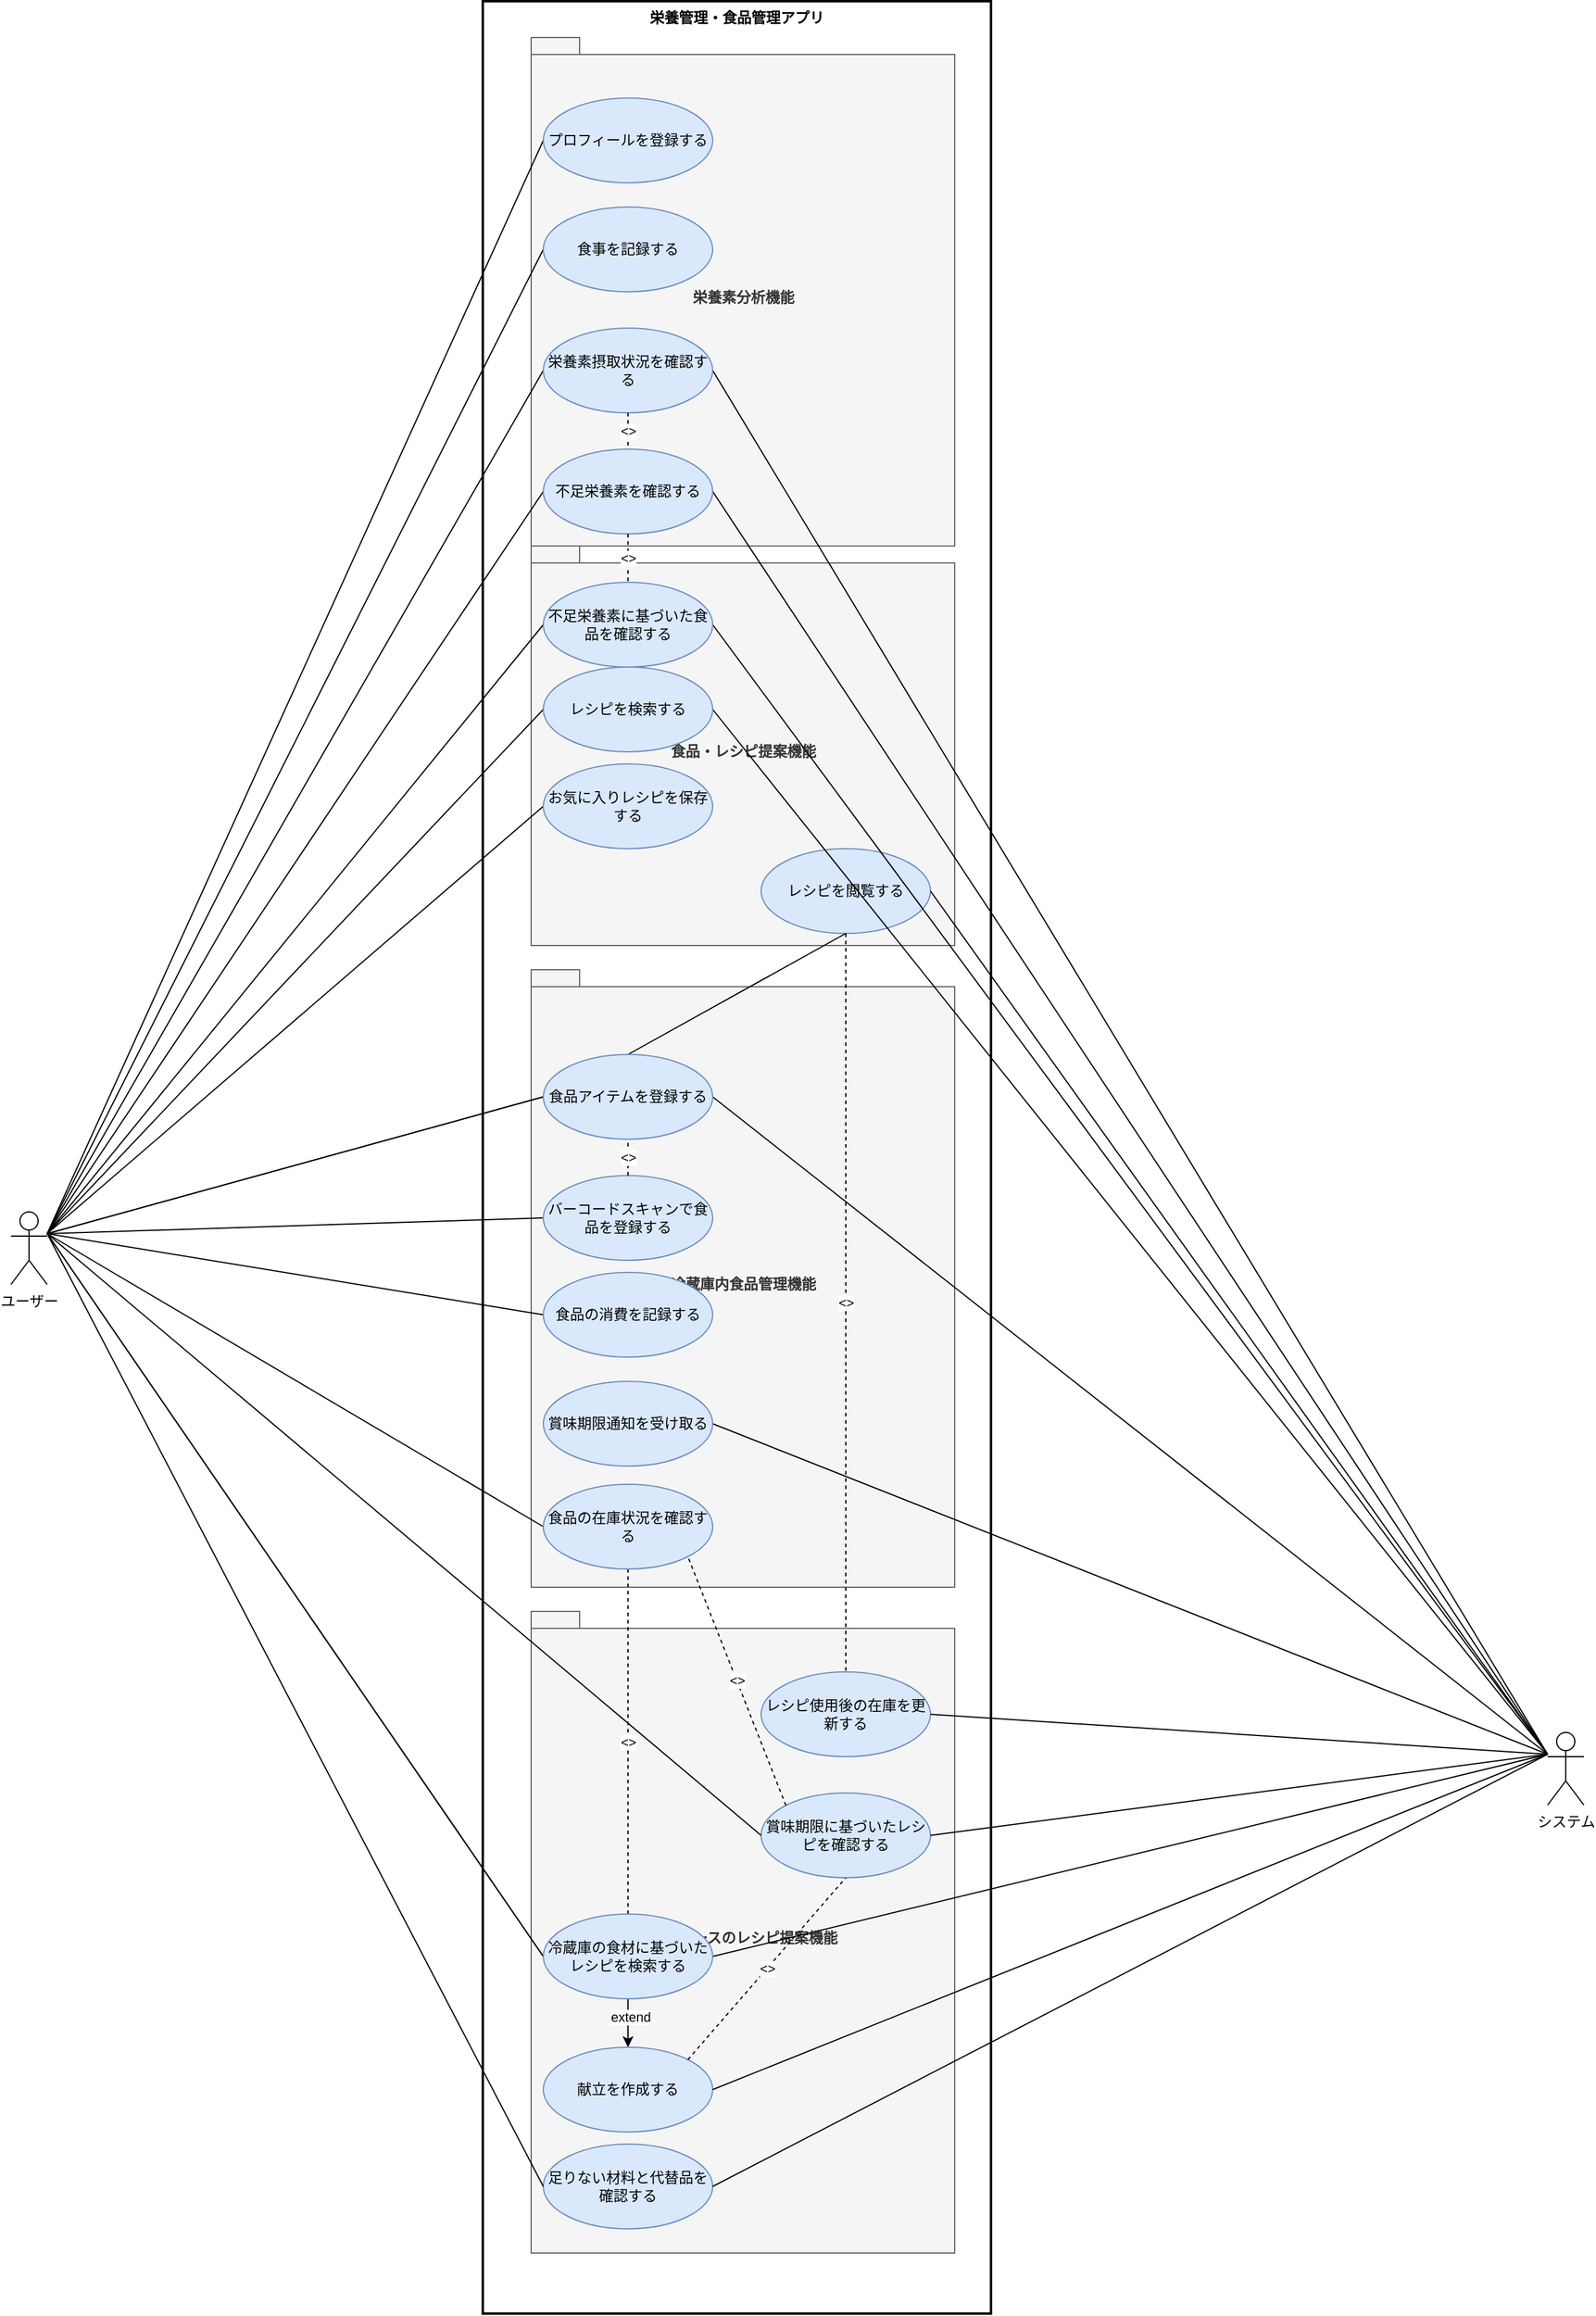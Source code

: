 <mxfile>
    <diagram name="栄養管理・食品管理アプリのユースケース図" id="Fxdqs1xX0shsYIPpy-zJ">
        <mxGraphModel dx="2143" dy="2160" grid="1" gridSize="10" guides="1" tooltips="1" connect="1" arrows="1" fold="1" page="1" pageScale="1" pageWidth="650" pageHeight="300" math="0" shadow="0">
            <root>
                <mxCell id="0"/>
                <mxCell id="1" parent="0"/>
                <mxCell id="dnBTn9AmH_-9HnNdprrx-1" value="栄養管理・食品管理アプリ" style="shape=rectangle;html=1;verticalAlign=top;fontStyle=1;whiteSpace=wrap;align=center;fillColor=none;strokeWidth=2;" parent="1" vertex="1">
                    <mxGeometry x="640" y="-220" width="420" height="1910" as="geometry"/>
                </mxCell>
                <mxCell id="dnBTn9AmH_-9HnNdprrx-2" value="ユーザー" style="shape=umlActor;html=1;verticalLabelPosition=bottom;verticalAlign=top;align=center;" parent="1" vertex="1">
                    <mxGeometry x="250" y="780" width="30" height="60" as="geometry"/>
                </mxCell>
                <mxCell id="dnBTn9AmH_-9HnNdprrx-3" value="システム" style="shape=umlActor;html=1;verticalLabelPosition=bottom;verticalAlign=top;align=center;" parent="1" vertex="1">
                    <mxGeometry x="1520" y="1210" width="30" height="60" as="geometry"/>
                </mxCell>
                <mxCell id="dnBTn9AmH_-9HnNdprrx-4" value="栄養素分析機能" style="shape=folder;fontStyle=1;spacingTop=10;tabWidth=40;tabHeight=14;tabPosition=left;html=1;fillColor=#f5f5f5;strokeColor=#666666;fontColor=#333333;" parent="1" vertex="1">
                    <mxGeometry x="680" y="-190" width="350" height="420" as="geometry"/>
                </mxCell>
                <mxCell id="dnBTn9AmH_-9HnNdprrx-9" value="食品・レシピ提案機能" style="shape=folder;fontStyle=1;spacingTop=10;tabWidth=40;tabHeight=14;tabPosition=left;html=1;fillColor=#f5f5f5;strokeColor=#666666;fontColor=#333333;" parent="1" vertex="1">
                    <mxGeometry x="680" y="230" width="350" height="330" as="geometry"/>
                </mxCell>
                <mxCell id="dnBTn9AmH_-9HnNdprrx-12" value="レシピを閲覧する" style="ellipse;whiteSpace=wrap;html=1;fillColor=#dae8fc;strokeColor=#6c8ebf;" parent="1" vertex="1">
                    <mxGeometry x="870" y="480" width="140" height="70" as="geometry"/>
                </mxCell>
                <mxCell id="dnBTn9AmH_-9HnNdprrx-14" value="冷蔵庫内食品管理機能" style="shape=folder;fontStyle=1;spacingTop=10;tabWidth=40;tabHeight=14;tabPosition=left;html=1;fillColor=#f5f5f5;strokeColor=#666666;fontColor=#333333;" parent="1" vertex="1">
                    <mxGeometry x="680" y="580" width="350" height="510" as="geometry"/>
                </mxCell>
                <mxCell id="dnBTn9AmH_-9HnNdprrx-20" value="在庫ベースのレシピ提案機能" style="shape=folder;fontStyle=1;spacingTop=10;tabWidth=40;tabHeight=14;tabPosition=left;html=1;fillColor=#f5f5f5;strokeColor=#666666;fontColor=#333333;" parent="1" vertex="1">
                    <mxGeometry x="680" y="1110" width="350" height="530" as="geometry"/>
                </mxCell>
                <mxCell id="dnBTn9AmH_-9HnNdprrx-22" value="足りない材料と代替品を確認する" style="ellipse;whiteSpace=wrap;html=1;fillColor=#dae8fc;strokeColor=#6c8ebf;" parent="1" vertex="1">
                    <mxGeometry x="690" y="1550" width="140" height="70" as="geometry"/>
                </mxCell>
                <mxCell id="dnBTn9AmH_-9HnNdprrx-23" value="賞味期限に基づいたレシピを確認する" style="ellipse;whiteSpace=wrap;html=1;fillColor=#dae8fc;strokeColor=#6c8ebf;" parent="1" vertex="1">
                    <mxGeometry x="870" y="1260" width="140" height="70" as="geometry"/>
                </mxCell>
                <mxCell id="dnBTn9AmH_-9HnNdprrx-24" value="献立を作成する" style="ellipse;whiteSpace=wrap;html=1;fillColor=#dae8fc;strokeColor=#6c8ebf;" parent="1" vertex="1">
                    <mxGeometry x="690" y="1470" width="140" height="70" as="geometry"/>
                </mxCell>
                <mxCell id="dnBTn9AmH_-9HnNdprrx-25" value="レシピ使用後の在庫を更新する" style="ellipse;whiteSpace=wrap;html=1;fillColor=#dae8fc;strokeColor=#6c8ebf;" parent="1" vertex="1">
                    <mxGeometry x="870" y="1160" width="140" height="70" as="geometry"/>
                </mxCell>
                <mxCell id="dnBTn9AmH_-9HnNdprrx-26" value="" style="endArrow=none;html=1;rounded=0;exitX=1;exitY=0.3;exitDx=0;exitDy=0;exitPerimeter=0;entryX=0;entryY=0.5;entryDx=0;entryDy=0;endFill=0;" parent="1" source="dnBTn9AmH_-9HnNdprrx-2" target="dnBTn9AmH_-9HnNdprrx-5" edge="1">
                    <mxGeometry width="50" height="50" relative="1" as="geometry">
                        <mxPoint x="420" y="180" as="sourcePoint"/>
                        <mxPoint x="470" y="130" as="targetPoint"/>
                    </mxGeometry>
                </mxCell>
                <mxCell id="dnBTn9AmH_-9HnNdprrx-27" value="" style="endArrow=none;html=1;rounded=0;exitX=1;exitY=0.3;exitDx=0;exitDy=0;exitPerimeter=0;entryX=0;entryY=0.5;entryDx=0;entryDy=0;endFill=0;" parent="1" source="dnBTn9AmH_-9HnNdprrx-2" target="dnBTn9AmH_-9HnNdprrx-6" edge="1">
                    <mxGeometry width="50" height="50" relative="1" as="geometry">
                        <mxPoint x="420" y="180" as="sourcePoint"/>
                        <mxPoint x="470" y="130" as="targetPoint"/>
                    </mxGeometry>
                </mxCell>
                <mxCell id="dnBTn9AmH_-9HnNdprrx-28" value="" style="endArrow=none;html=1;rounded=0;exitX=1;exitY=0.3;exitDx=0;exitDy=0;exitPerimeter=0;entryX=0;entryY=0.5;entryDx=0;entryDy=0;endFill=0;" parent="1" source="dnBTn9AmH_-9HnNdprrx-2" target="dnBTn9AmH_-9HnNdprrx-7" edge="1">
                    <mxGeometry width="50" height="50" relative="1" as="geometry">
                        <mxPoint x="420" y="180" as="sourcePoint"/>
                        <mxPoint x="470" y="130" as="targetPoint"/>
                    </mxGeometry>
                </mxCell>
                <mxCell id="dnBTn9AmH_-9HnNdprrx-29" value="" style="endArrow=none;html=1;rounded=0;exitX=1;exitY=0.3;exitDx=0;exitDy=0;exitPerimeter=0;entryX=0;entryY=0.5;entryDx=0;entryDy=0;endFill=0;" parent="1" source="dnBTn9AmH_-9HnNdprrx-2" target="dnBTn9AmH_-9HnNdprrx-8" edge="1">
                    <mxGeometry width="50" height="50" relative="1" as="geometry">
                        <mxPoint x="420" y="180" as="sourcePoint"/>
                        <mxPoint x="470" y="130" as="targetPoint"/>
                    </mxGeometry>
                </mxCell>
                <mxCell id="dnBTn9AmH_-9HnNdprrx-30" value="" style="endArrow=none;html=1;rounded=0;exitX=1;exitY=0.3;exitDx=0;exitDy=0;exitPerimeter=0;entryX=0;entryY=0.5;entryDx=0;entryDy=0;endFill=0;" parent="1" source="dnBTn9AmH_-9HnNdprrx-2" target="dnBTn9AmH_-9HnNdprrx-10" edge="1">
                    <mxGeometry width="50" height="50" relative="1" as="geometry">
                        <mxPoint x="420" y="180" as="sourcePoint"/>
                        <mxPoint x="470" y="130" as="targetPoint"/>
                    </mxGeometry>
                </mxCell>
                <mxCell id="dnBTn9AmH_-9HnNdprrx-31" value="" style="endArrow=none;html=1;rounded=0;exitX=1;exitY=0.3;exitDx=0;exitDy=0;exitPerimeter=0;entryX=0;entryY=0.5;entryDx=0;entryDy=0;endFill=0;" parent="1" source="dnBTn9AmH_-9HnNdprrx-2" target="dnBTn9AmH_-9HnNdprrx-11" edge="1">
                    <mxGeometry width="50" height="50" relative="1" as="geometry">
                        <mxPoint x="420" y="180" as="sourcePoint"/>
                        <mxPoint x="470" y="130" as="targetPoint"/>
                    </mxGeometry>
                </mxCell>
                <mxCell id="dnBTn9AmH_-9HnNdprrx-32" value="" style="endArrow=none;html=1;rounded=0;exitX=0.5;exitY=0;exitDx=0;exitDy=0;entryX=0.5;entryY=1;entryDx=0;entryDy=0;endFill=0;" parent="1" source="dnBTn9AmH_-9HnNdprrx-15" target="dnBTn9AmH_-9HnNdprrx-12" edge="1">
                    <mxGeometry width="50" height="50" relative="1" as="geometry">
                        <mxPoint x="420" y="180" as="sourcePoint"/>
                        <mxPoint x="470" y="130" as="targetPoint"/>
                    </mxGeometry>
                </mxCell>
                <mxCell id="dnBTn9AmH_-9HnNdprrx-33" value="" style="endArrow=none;html=1;rounded=0;exitX=1;exitY=0.3;exitDx=0;exitDy=0;exitPerimeter=0;entryX=0;entryY=0.5;entryDx=0;entryDy=0;endFill=0;" parent="1" source="dnBTn9AmH_-9HnNdprrx-2" target="dnBTn9AmH_-9HnNdprrx-13" edge="1">
                    <mxGeometry width="50" height="50" relative="1" as="geometry">
                        <mxPoint x="420" y="180" as="sourcePoint"/>
                        <mxPoint x="470" y="130" as="targetPoint"/>
                    </mxGeometry>
                </mxCell>
                <mxCell id="dnBTn9AmH_-9HnNdprrx-34" value="" style="endArrow=none;html=1;rounded=0;exitX=1;exitY=0.3;exitDx=0;exitDy=0;exitPerimeter=0;entryX=0;entryY=0.5;entryDx=0;entryDy=0;endFill=0;" parent="1" source="dnBTn9AmH_-9HnNdprrx-2" target="dnBTn9AmH_-9HnNdprrx-15" edge="1">
                    <mxGeometry width="50" height="50" relative="1" as="geometry">
                        <mxPoint x="420" y="180" as="sourcePoint"/>
                        <mxPoint x="470" y="130" as="targetPoint"/>
                    </mxGeometry>
                </mxCell>
                <mxCell id="dnBTn9AmH_-9HnNdprrx-35" value="" style="endArrow=none;html=1;rounded=0;exitX=1;exitY=0.3;exitDx=0;exitDy=0;exitPerimeter=0;entryX=0;entryY=0.5;entryDx=0;entryDy=0;endFill=0;" parent="1" source="dnBTn9AmH_-9HnNdprrx-2" target="dnBTn9AmH_-9HnNdprrx-16" edge="1">
                    <mxGeometry width="50" height="50" relative="1" as="geometry">
                        <mxPoint x="420" y="180" as="sourcePoint"/>
                        <mxPoint x="470" y="130" as="targetPoint"/>
                    </mxGeometry>
                </mxCell>
                <mxCell id="dnBTn9AmH_-9HnNdprrx-36" value="" style="endArrow=none;html=1;rounded=0;exitX=1;exitY=0.3;exitDx=0;exitDy=0;exitPerimeter=0;entryX=0;entryY=0.5;entryDx=0;entryDy=0;endFill=0;" parent="1" source="dnBTn9AmH_-9HnNdprrx-2" target="dnBTn9AmH_-9HnNdprrx-17" edge="1">
                    <mxGeometry width="50" height="50" relative="1" as="geometry">
                        <mxPoint x="420" y="180" as="sourcePoint"/>
                        <mxPoint x="470" y="130" as="targetPoint"/>
                    </mxGeometry>
                </mxCell>
                <mxCell id="dnBTn9AmH_-9HnNdprrx-37" value="" style="endArrow=none;html=1;rounded=0;exitX=1;exitY=0.3;exitDx=0;exitDy=0;exitPerimeter=0;entryX=0;entryY=0.5;entryDx=0;entryDy=0;endFill=0;" parent="1" source="dnBTn9AmH_-9HnNdprrx-2" target="dnBTn9AmH_-9HnNdprrx-19" edge="1">
                    <mxGeometry width="50" height="50" relative="1" as="geometry">
                        <mxPoint x="420" y="180" as="sourcePoint"/>
                        <mxPoint x="470" y="130" as="targetPoint"/>
                    </mxGeometry>
                </mxCell>
                <mxCell id="dnBTn9AmH_-9HnNdprrx-38" value="" style="endArrow=none;html=1;rounded=0;exitX=1;exitY=0.3;exitDx=0;exitDy=0;exitPerimeter=0;entryX=0;entryY=0.5;entryDx=0;entryDy=0;endFill=0;" parent="1" source="dnBTn9AmH_-9HnNdprrx-2" target="dnBTn9AmH_-9HnNdprrx-21" edge="1">
                    <mxGeometry width="50" height="50" relative="1" as="geometry">
                        <mxPoint x="420" y="180" as="sourcePoint"/>
                        <mxPoint x="470" y="130" as="targetPoint"/>
                    </mxGeometry>
                </mxCell>
                <mxCell id="dnBTn9AmH_-9HnNdprrx-39" value="" style="endArrow=none;html=1;rounded=0;exitX=1;exitY=0.3;exitDx=0;exitDy=0;exitPerimeter=0;entryX=0;entryY=0.5;entryDx=0;entryDy=0;endFill=0;" parent="1" source="dnBTn9AmH_-9HnNdprrx-2" target="dnBTn9AmH_-9HnNdprrx-22" edge="1">
                    <mxGeometry width="50" height="50" relative="1" as="geometry">
                        <mxPoint x="420" y="180" as="sourcePoint"/>
                        <mxPoint x="470" y="130" as="targetPoint"/>
                    </mxGeometry>
                </mxCell>
                <mxCell id="dnBTn9AmH_-9HnNdprrx-40" value="" style="endArrow=none;html=1;rounded=0;exitX=1;exitY=0.3;exitDx=0;exitDy=0;exitPerimeter=0;entryX=0;entryY=0.5;entryDx=0;entryDy=0;endFill=0;" parent="1" source="dnBTn9AmH_-9HnNdprrx-2" target="dnBTn9AmH_-9HnNdprrx-23" edge="1">
                    <mxGeometry width="50" height="50" relative="1" as="geometry">
                        <mxPoint x="420" y="180" as="sourcePoint"/>
                        <mxPoint x="470" y="130" as="targetPoint"/>
                    </mxGeometry>
                </mxCell>
                <mxCell id="dnBTn9AmH_-9HnNdprrx-41" value="" style="endArrow=classic;html=1;rounded=0;exitX=0.5;exitY=1;exitDx=0;exitDy=0;entryX=0.5;entryY=0;entryDx=0;entryDy=0;endFill=1;startArrow=none;startFill=0;" parent="1" source="dnBTn9AmH_-9HnNdprrx-21" target="dnBTn9AmH_-9HnNdprrx-24" edge="1">
                    <mxGeometry width="50" height="50" relative="1" as="geometry">
                        <mxPoint x="420" y="180" as="sourcePoint"/>
                        <mxPoint x="470" y="130" as="targetPoint"/>
                    </mxGeometry>
                </mxCell>
                <mxCell id="4" value="extend" style="edgeLabel;html=1;align=center;verticalAlign=middle;resizable=0;points=[];" parent="dnBTn9AmH_-9HnNdprrx-41" vertex="1" connectable="0">
                    <mxGeometry x="-0.284" y="2" relative="1" as="geometry">
                        <mxPoint as="offset"/>
                    </mxGeometry>
                </mxCell>
                <mxCell id="dnBTn9AmH_-9HnNdprrx-42" value="" style="endArrow=none;html=1;rounded=0;exitX=0;exitY=0.3;exitDx=0;exitDy=0;exitPerimeter=0;entryX=1;entryY=0.5;entryDx=0;entryDy=0;endFill=0;" parent="1" source="dnBTn9AmH_-9HnNdprrx-3" target="dnBTn9AmH_-9HnNdprrx-7" edge="1">
                    <mxGeometry width="50" height="50" relative="1" as="geometry">
                        <mxPoint x="820" y="600" as="sourcePoint"/>
                        <mxPoint x="870" y="550" as="targetPoint"/>
                    </mxGeometry>
                </mxCell>
                <mxCell id="dnBTn9AmH_-9HnNdprrx-43" value="" style="endArrow=none;html=1;rounded=0;exitX=0;exitY=0.3;exitDx=0;exitDy=0;exitPerimeter=0;entryX=1;entryY=0.5;entryDx=0;entryDy=0;endFill=0;" parent="1" source="dnBTn9AmH_-9HnNdprrx-3" target="dnBTn9AmH_-9HnNdprrx-8" edge="1">
                    <mxGeometry width="50" height="50" relative="1" as="geometry">
                        <mxPoint x="820" y="600" as="sourcePoint"/>
                        <mxPoint x="870" y="550" as="targetPoint"/>
                    </mxGeometry>
                </mxCell>
                <mxCell id="dnBTn9AmH_-9HnNdprrx-44" value="" style="endArrow=none;html=1;rounded=0;exitX=0;exitY=0.3;exitDx=0;exitDy=0;exitPerimeter=0;entryX=1;entryY=0.5;entryDx=0;entryDy=0;endFill=0;" parent="1" source="dnBTn9AmH_-9HnNdprrx-3" target="dnBTn9AmH_-9HnNdprrx-10" edge="1">
                    <mxGeometry width="50" height="50" relative="1" as="geometry">
                        <mxPoint x="820" y="600" as="sourcePoint"/>
                        <mxPoint x="870" y="550" as="targetPoint"/>
                    </mxGeometry>
                </mxCell>
                <mxCell id="dnBTn9AmH_-9HnNdprrx-45" value="" style="endArrow=none;html=1;rounded=0;exitX=0;exitY=0.3;exitDx=0;exitDy=0;exitPerimeter=0;entryX=1;entryY=0.5;entryDx=0;entryDy=0;endFill=0;" parent="1" source="dnBTn9AmH_-9HnNdprrx-3" target="dnBTn9AmH_-9HnNdprrx-11" edge="1">
                    <mxGeometry width="50" height="50" relative="1" as="geometry">
                        <mxPoint x="820" y="600" as="sourcePoint"/>
                        <mxPoint x="870" y="550" as="targetPoint"/>
                    </mxGeometry>
                </mxCell>
                <mxCell id="dnBTn9AmH_-9HnNdprrx-46" value="" style="endArrow=none;html=1;rounded=0;exitX=0;exitY=0.3;exitDx=0;exitDy=0;exitPerimeter=0;entryX=1;entryY=0.5;entryDx=0;entryDy=0;endFill=0;" parent="1" source="dnBTn9AmH_-9HnNdprrx-3" target="dnBTn9AmH_-9HnNdprrx-12" edge="1">
                    <mxGeometry width="50" height="50" relative="1" as="geometry">
                        <mxPoint x="820" y="600" as="sourcePoint"/>
                        <mxPoint x="870" y="550" as="targetPoint"/>
                    </mxGeometry>
                </mxCell>
                <mxCell id="dnBTn9AmH_-9HnNdprrx-47" value="" style="endArrow=none;html=1;rounded=0;exitX=0;exitY=0.3;exitDx=0;exitDy=0;exitPerimeter=0;entryX=1;entryY=0.5;entryDx=0;entryDy=0;endFill=0;" parent="1" source="dnBTn9AmH_-9HnNdprrx-3" target="dnBTn9AmH_-9HnNdprrx-15" edge="1">
                    <mxGeometry width="50" height="50" relative="1" as="geometry">
                        <mxPoint x="820" y="600" as="sourcePoint"/>
                        <mxPoint x="870" y="550" as="targetPoint"/>
                    </mxGeometry>
                </mxCell>
                <mxCell id="dnBTn9AmH_-9HnNdprrx-48" value="" style="endArrow=none;html=1;rounded=0;exitX=0;exitY=0.3;exitDx=0;exitDy=0;exitPerimeter=0;entryX=1;entryY=0.5;entryDx=0;entryDy=0;endFill=0;" parent="1" source="dnBTn9AmH_-9HnNdprrx-3" target="dnBTn9AmH_-9HnNdprrx-18" edge="1">
                    <mxGeometry width="50" height="50" relative="1" as="geometry">
                        <mxPoint x="820" y="600" as="sourcePoint"/>
                        <mxPoint x="870" y="550" as="targetPoint"/>
                    </mxGeometry>
                </mxCell>
                <mxCell id="dnBTn9AmH_-9HnNdprrx-49" value="" style="endArrow=none;html=1;rounded=0;exitX=0;exitY=0.3;exitDx=0;exitDy=0;exitPerimeter=0;entryX=1;entryY=0.5;entryDx=0;entryDy=0;endFill=0;" parent="1" source="dnBTn9AmH_-9HnNdprrx-3" target="dnBTn9AmH_-9HnNdprrx-21" edge="1">
                    <mxGeometry width="50" height="50" relative="1" as="geometry">
                        <mxPoint x="820" y="600" as="sourcePoint"/>
                        <mxPoint x="870" y="550" as="targetPoint"/>
                    </mxGeometry>
                </mxCell>
                <mxCell id="dnBTn9AmH_-9HnNdprrx-50" value="" style="endArrow=none;html=1;rounded=0;exitX=0;exitY=0.3;exitDx=0;exitDy=0;exitPerimeter=0;entryX=1;entryY=0.5;entryDx=0;entryDy=0;endFill=0;" parent="1" source="dnBTn9AmH_-9HnNdprrx-3" target="dnBTn9AmH_-9HnNdprrx-22" edge="1">
                    <mxGeometry width="50" height="50" relative="1" as="geometry">
                        <mxPoint x="820" y="600" as="sourcePoint"/>
                        <mxPoint x="870" y="550" as="targetPoint"/>
                    </mxGeometry>
                </mxCell>
                <mxCell id="dnBTn9AmH_-9HnNdprrx-51" value="" style="endArrow=none;html=1;rounded=0;exitX=0;exitY=0.3;exitDx=0;exitDy=0;exitPerimeter=0;entryX=1;entryY=0.5;entryDx=0;entryDy=0;endFill=0;" parent="1" source="dnBTn9AmH_-9HnNdprrx-3" target="dnBTn9AmH_-9HnNdprrx-23" edge="1">
                    <mxGeometry width="50" height="50" relative="1" as="geometry">
                        <mxPoint x="820" y="600" as="sourcePoint"/>
                        <mxPoint x="870" y="550" as="targetPoint"/>
                    </mxGeometry>
                </mxCell>
                <mxCell id="dnBTn9AmH_-9HnNdprrx-52" value="" style="endArrow=none;html=1;rounded=0;exitX=0;exitY=0.3;exitDx=0;exitDy=0;exitPerimeter=0;entryX=1;entryY=0.5;entryDx=0;entryDy=0;endFill=0;" parent="1" source="dnBTn9AmH_-9HnNdprrx-3" target="dnBTn9AmH_-9HnNdprrx-24" edge="1">
                    <mxGeometry width="50" height="50" relative="1" as="geometry">
                        <mxPoint x="820" y="600" as="sourcePoint"/>
                        <mxPoint x="870" y="550" as="targetPoint"/>
                    </mxGeometry>
                </mxCell>
                <mxCell id="dnBTn9AmH_-9HnNdprrx-53" value="" style="endArrow=none;html=1;rounded=0;exitX=0;exitY=0.3;exitDx=0;exitDy=0;exitPerimeter=0;entryX=1;entryY=0.5;entryDx=0;entryDy=0;endFill=0;" parent="1" source="dnBTn9AmH_-9HnNdprrx-3" target="dnBTn9AmH_-9HnNdprrx-25" edge="1">
                    <mxGeometry width="50" height="50" relative="1" as="geometry">
                        <mxPoint x="820" y="600" as="sourcePoint"/>
                        <mxPoint x="870" y="550" as="targetPoint"/>
                    </mxGeometry>
                </mxCell>
                <mxCell id="dnBTn9AmH_-9HnNdprrx-57" value="&lt;&lt;include&gt;&gt;" style="endArrow=none;endSize=12;dashed=1;html=1;rounded=0;exitX=0.5;exitY=0;exitDx=0;exitDy=0;entryX=0.5;entryY=1;entryDx=0;entryDy=0;endFill=0;" parent="1" source="dnBTn9AmH_-9HnNdprrx-21" target="dnBTn9AmH_-9HnNdprrx-19" edge="1">
                    <mxGeometry width="160" relative="1" as="geometry">
                        <mxPoint x="760" y="840" as="sourcePoint"/>
                        <mxPoint x="920" y="840" as="targetPoint"/>
                    </mxGeometry>
                </mxCell>
                <mxCell id="dnBTn9AmH_-9HnNdprrx-58" value="&lt;&lt;include&gt;&gt;" style="endArrow=none;endSize=12;dashed=1;html=1;rounded=0;exitX=0;exitY=0;exitDx=0;exitDy=0;entryX=1;entryY=1;entryDx=0;entryDy=0;endFill=0;" parent="1" source="dnBTn9AmH_-9HnNdprrx-23" target="dnBTn9AmH_-9HnNdprrx-19" edge="1">
                    <mxGeometry width="160" relative="1" as="geometry">
                        <mxPoint x="760" y="840" as="sourcePoint"/>
                        <mxPoint x="920" y="840" as="targetPoint"/>
                    </mxGeometry>
                </mxCell>
                <mxCell id="dnBTn9AmH_-9HnNdprrx-59" value="&lt;&lt;include&gt;&gt;" style="endArrow=none;endSize=12;dashed=1;html=1;rounded=0;exitX=1;exitY=0;exitDx=0;exitDy=0;entryX=0.5;entryY=1;entryDx=0;entryDy=0;endFill=0;" parent="1" source="dnBTn9AmH_-9HnNdprrx-24" target="dnBTn9AmH_-9HnNdprrx-23" edge="1">
                    <mxGeometry width="160" relative="1" as="geometry">
                        <mxPoint x="760" y="840" as="sourcePoint"/>
                        <mxPoint x="920" y="840" as="targetPoint"/>
                    </mxGeometry>
                </mxCell>
                <mxCell id="dnBTn9AmH_-9HnNdprrx-60" value="&lt;&lt;extend&gt;&gt;" style="endArrow=none;endSize=12;dashed=1;html=1;rounded=0;exitX=0.5;exitY=1;exitDx=0;exitDy=0;entryX=0.5;entryY=0;entryDx=0;entryDy=0;endFill=0;" parent="1" source="dnBTn9AmH_-9HnNdprrx-12" target="dnBTn9AmH_-9HnNdprrx-25" edge="1">
                    <mxGeometry width="160" relative="1" as="geometry">
                        <mxPoint x="760" y="540" as="sourcePoint"/>
                        <mxPoint x="920" y="540" as="targetPoint"/>
                    </mxGeometry>
                </mxCell>
                <mxCell id="3" value="" style="endArrow=none;html=1;rounded=0;exitX=1;exitY=0.3;exitDx=0;exitDy=0;exitPerimeter=0;entryX=0;entryY=0.5;entryDx=0;entryDy=0;endFill=0;" parent="1" source="dnBTn9AmH_-9HnNdprrx-2" target="dnBTn9AmH_-9HnNdprrx-21" edge="1">
                    <mxGeometry width="50" height="50" relative="1" as="geometry">
                        <mxPoint x="430" y="838" as="sourcePoint"/>
                        <mxPoint x="890" y="1090" as="targetPoint"/>
                    </mxGeometry>
                </mxCell>
                <mxCell id="dnBTn9AmH_-9HnNdprrx-21" value="冷蔵庫の食材に基づいたレシピを検索する" style="ellipse;whiteSpace=wrap;html=1;fillColor=#dae8fc;strokeColor=#6c8ebf;" parent="1" vertex="1">
                    <mxGeometry x="690" y="1360" width="140" height="70" as="geometry"/>
                </mxCell>
                <mxCell id="7" value="" style="endArrow=none;html=1;rounded=0;exitX=1;exitY=0.3;exitDx=0;exitDy=0;exitPerimeter=0;entryX=0;entryY=0.5;entryDx=0;entryDy=0;endFill=0;" parent="1" source="dnBTn9AmH_-9HnNdprrx-2" target="dnBTn9AmH_-9HnNdprrx-15" edge="1">
                    <mxGeometry width="50" height="50" relative="1" as="geometry">
                        <mxPoint x="280" y="798" as="sourcePoint"/>
                        <mxPoint x="870" y="515" as="targetPoint"/>
                    </mxGeometry>
                </mxCell>
                <mxCell id="8" value="" style="group" parent="1" vertex="1" connectable="0">
                    <mxGeometry x="690" y="-140" width="140" height="1215" as="geometry"/>
                </mxCell>
                <mxCell id="dnBTn9AmH_-9HnNdprrx-5" value="プロフィールを登録する" style="ellipse;whiteSpace=wrap;html=1;fillColor=#dae8fc;strokeColor=#6c8ebf;align=center;" parent="8" vertex="1">
                    <mxGeometry width="140" height="70" as="geometry"/>
                </mxCell>
                <mxCell id="dnBTn9AmH_-9HnNdprrx-6" value="食事を記録する" style="ellipse;whiteSpace=wrap;html=1;fillColor=#dae8fc;strokeColor=#6c8ebf;align=center;" parent="8" vertex="1">
                    <mxGeometry y="90" width="140" height="70" as="geometry"/>
                </mxCell>
                <mxCell id="dnBTn9AmH_-9HnNdprrx-7" value="栄養素摂取状況を確認する" style="ellipse;whiteSpace=wrap;html=1;fillColor=#dae8fc;strokeColor=#6c8ebf;align=center;" parent="8" vertex="1">
                    <mxGeometry y="190" width="140" height="70" as="geometry"/>
                </mxCell>
                <mxCell id="dnBTn9AmH_-9HnNdprrx-8" value="不足栄養素を確認する" style="ellipse;whiteSpace=wrap;html=1;fillColor=#dae8fc;strokeColor=#6c8ebf;align=center;" parent="8" vertex="1">
                    <mxGeometry y="290" width="140" height="70" as="geometry"/>
                </mxCell>
                <mxCell id="dnBTn9AmH_-9HnNdprrx-10" value="不足栄養素に基づいた食品を確認する" style="ellipse;whiteSpace=wrap;html=1;fillColor=#dae8fc;strokeColor=#6c8ebf;align=center;" parent="8" vertex="1">
                    <mxGeometry y="400" width="140" height="70" as="geometry"/>
                </mxCell>
                <mxCell id="dnBTn9AmH_-9HnNdprrx-11" value="レシピを検索する" style="ellipse;whiteSpace=wrap;html=1;fillColor=#dae8fc;strokeColor=#6c8ebf;align=center;" parent="8" vertex="1">
                    <mxGeometry y="470" width="140" height="70" as="geometry"/>
                </mxCell>
                <mxCell id="dnBTn9AmH_-9HnNdprrx-13" value="お気に入りレシピを保存する" style="ellipse;whiteSpace=wrap;html=1;fillColor=#dae8fc;strokeColor=#6c8ebf;align=center;" parent="8" vertex="1">
                    <mxGeometry y="550" width="140" height="70" as="geometry"/>
                </mxCell>
                <mxCell id="dnBTn9AmH_-9HnNdprrx-16" value="バーコードスキャンで食品を登録する" style="ellipse;whiteSpace=wrap;html=1;fillColor=#dae8fc;strokeColor=#6c8ebf;align=center;" parent="8" vertex="1">
                    <mxGeometry y="890" width="140" height="70" as="geometry"/>
                </mxCell>
                <mxCell id="dnBTn9AmH_-9HnNdprrx-17" value="食品の消費を記録する" style="ellipse;whiteSpace=wrap;html=1;fillColor=#dae8fc;strokeColor=#6c8ebf;align=center;" parent="8" vertex="1">
                    <mxGeometry y="970" width="140" height="70" as="geometry"/>
                </mxCell>
                <mxCell id="dnBTn9AmH_-9HnNdprrx-18" value="賞味期限通知を受け取る" style="ellipse;whiteSpace=wrap;html=1;fillColor=#dae8fc;strokeColor=#6c8ebf;align=center;" parent="8" vertex="1">
                    <mxGeometry y="1060" width="140" height="70" as="geometry"/>
                </mxCell>
                <mxCell id="dnBTn9AmH_-9HnNdprrx-19" value="食品の在庫状況を確認する" style="ellipse;whiteSpace=wrap;html=1;fillColor=#dae8fc;strokeColor=#6c8ebf;align=center;" parent="8" vertex="1">
                    <mxGeometry y="1145" width="140" height="70" as="geometry"/>
                </mxCell>
                <mxCell id="dnBTn9AmH_-9HnNdprrx-15" value="食品アイテムを登録する" style="ellipse;whiteSpace=wrap;html=1;fillColor=#dae8fc;strokeColor=#6c8ebf;align=center;" parent="8" vertex="1">
                    <mxGeometry y="790" width="140" height="70" as="geometry"/>
                </mxCell>
                <mxCell id="dnBTn9AmH_-9HnNdprrx-54" value="&lt;&lt;include&gt;&gt;" style="endArrow=none;endSize=12;dashed=1;html=1;rounded=0;exitX=0.5;exitY=1;exitDx=0;exitDy=0;entryX=0.5;entryY=0;entryDx=0;entryDy=0;endFill=0;" parent="8" source="dnBTn9AmH_-9HnNdprrx-7" target="dnBTn9AmH_-9HnNdprrx-8" edge="1">
                    <mxGeometry width="160" relative="1" as="geometry">
                        <mxPoint x="70" y="440" as="sourcePoint"/>
                        <mxPoint x="230" y="440" as="targetPoint"/>
                    </mxGeometry>
                </mxCell>
                <mxCell id="dnBTn9AmH_-9HnNdprrx-55" value="&lt;&lt;extend&gt;&gt;" style="endArrow=none;endSize=12;dashed=1;html=1;rounded=0;exitX=0.5;exitY=1;exitDx=0;exitDy=0;entryX=0.5;entryY=0;entryDx=0;entryDy=0;endFill=0;" parent="8" source="dnBTn9AmH_-9HnNdprrx-8" target="dnBTn9AmH_-9HnNdprrx-10" edge="1">
                    <mxGeometry width="160" relative="1" as="geometry">
                        <mxPoint x="70" y="440" as="sourcePoint"/>
                        <mxPoint x="230" y="440" as="targetPoint"/>
                    </mxGeometry>
                </mxCell>
                <mxCell id="dnBTn9AmH_-9HnNdprrx-56" value="&lt;&lt;extend&gt;&gt;" style="endArrow=none;endSize=12;dashed=1;html=1;rounded=0;exitX=0.5;exitY=0;exitDx=0;exitDy=0;entryX=0.5;entryY=1;entryDx=0;entryDy=0;endFill=0;" parent="8" source="dnBTn9AmH_-9HnNdprrx-16" target="dnBTn9AmH_-9HnNdprrx-15" edge="1">
                    <mxGeometry width="160" relative="1" as="geometry">
                        <mxPoint x="70" y="680" as="sourcePoint"/>
                        <mxPoint x="230" y="680" as="targetPoint"/>
                    </mxGeometry>
                </mxCell>
            </root>
        </mxGraphModel>
    </diagram>
</mxfile>